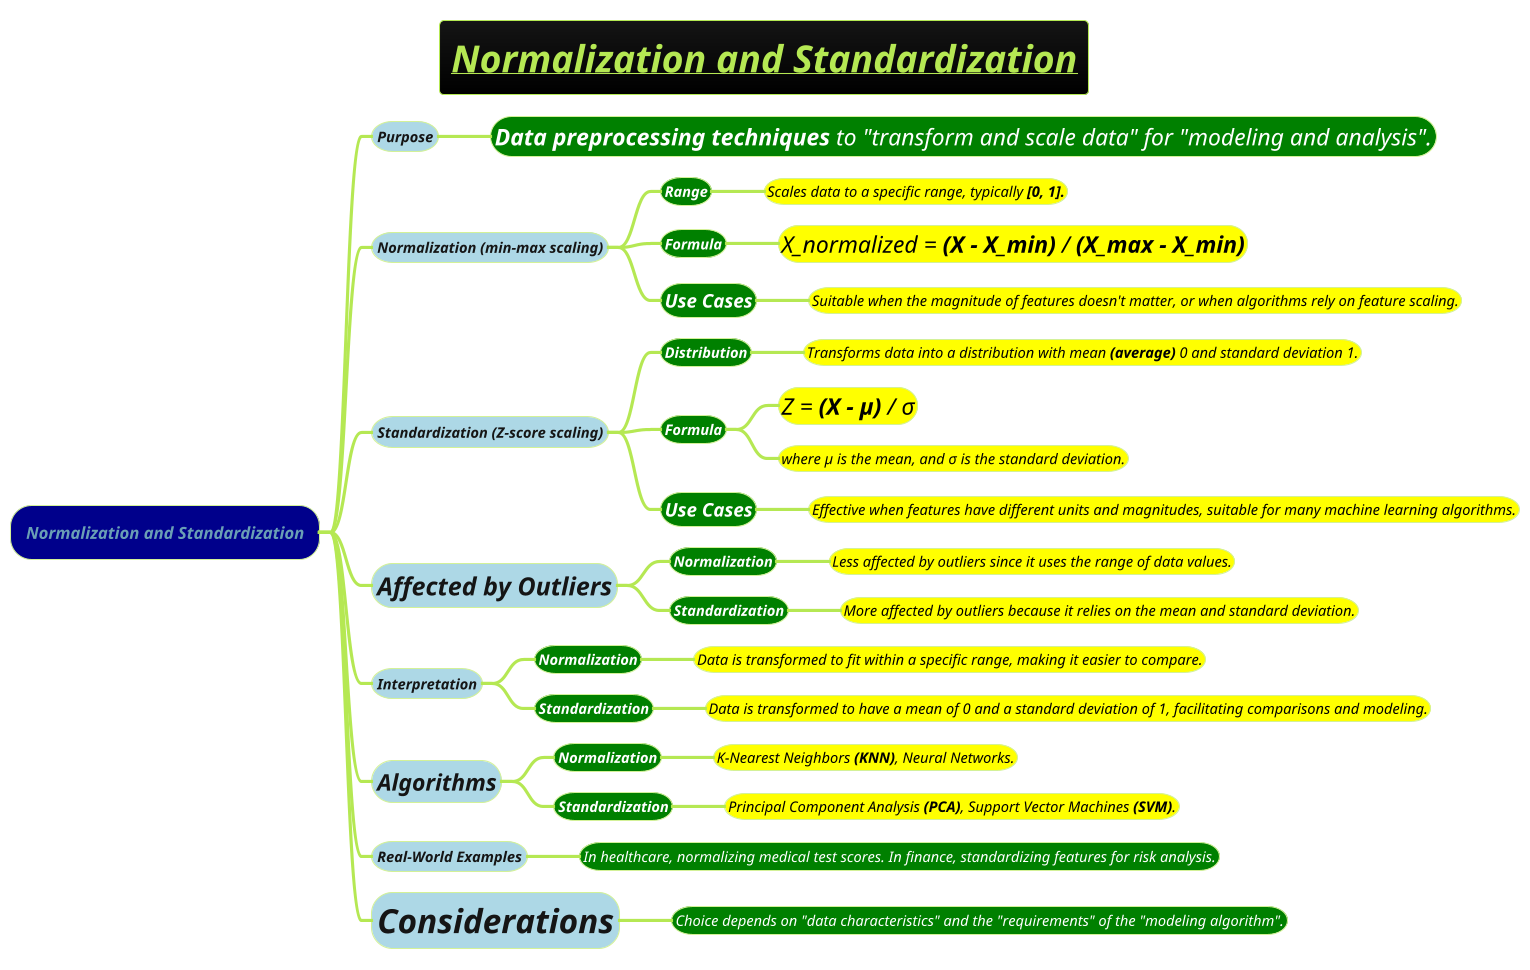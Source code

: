 @startmindmap
title =<i><b><u>Normalization and Standardization

!theme hacker


*[#darkblue] <i>Normalization and Standardization
**[#lightblue] <i><size:14>Purpose
***[#green] <color #white><i><size:22>**Data preprocessing techniques** to "transform and scale data" for "modeling and analysis".

**[#lightblue] <i><size:14>Normalization **(min-max scaling)**
***[#green] <color #white><b><i><size:14>Range
****[#yellow] <color #black><i><size:14>Scales data to a specific range, typically <b>[0, 1].
***[#green] <color #white><b><i><size:14>Formula
****[#yellow] <color #black><i><size:22>X_normalized = **(X - X_min)** / **(X_max - X_min)**
***[#green] <color #white><b><i><size:18>Use Cases
****[#yellow] <color #black><i><size:14>Suitable when the magnitude of features doesn't matter, or when algorithms rely on feature scaling.

**[#lightblue] <i><size:14>Standardization **(Z-score scaling)**
***[#green] <color #white><b><i><size:14>Distribution
****[#yellow] <color #black><i><size:14>Transforms data into a distribution with mean **(average)** 0 and standard deviation 1.
***[#green] <color #white><b><i><size:14>Formula
****[#yellow] <color #black><i><size:22>Z = **(X - μ)** / σ
****[#yellow] <color #black><i><size:14>where μ is the mean, and σ is the standard deviation.
***[#green] <color #white><b><i><size:18>Use Cases
****[#yellow] <color #black><i><size:14>Effective when features have different units and magnitudes, suitable for many machine learning algorithms.

**[#lightblue] <i><size:24>Affected by Outliers
***[#green] <color #white><b><i><size:14>Normalization
****[#yellow] <color #black><i><size:14>Less affected by outliers since it uses the range of data values.
***[#green] <color #white><b><i><size:14>Standardization
****[#yellow] <color #black><i><size:14>More affected by outliers because it relies on the mean and standard deviation.

**[#lightblue] <i><size:14>Interpretation
***[#green] <color #white><b><i><size:14>Normalization
****[#yellow] <color #black><i><size:14>Data is transformed to fit within a specific range, making it easier to compare.
***[#green] <color #white><b><i><size:14>Standardization
****[#yellow] <color #black><i><size:14>Data is transformed to have a mean of 0 and a standard deviation of 1, facilitating comparisons and modeling.

**[#lightblue] <i><size:22>Algorithms
***[#green] <color #white><b><i><size:14>Normalization
****[#yellow] <color #black><i><size:14>K-Nearest Neighbors **(KNN)**, Neural Networks.
***[#green] <color #white><b><i><size:14>Standardization
****[#yellow] <color #black><i><size:14>Principal Component Analysis **(PCA)**, Support Vector Machines **(SVM)**.

**[#lightblue] <i><size:14>Real-World Examples
***[#green] <color #white><i><size:14>In healthcare, normalizing medical test scores. In finance, standardizing features for risk analysis.

**[#lightblue] <i><size:32>Considerations
***[#green] <color #white><i><size:14>Choice depends on "data characteristics" and the "requirements" of the "modeling algorithm".

@endmindmap
